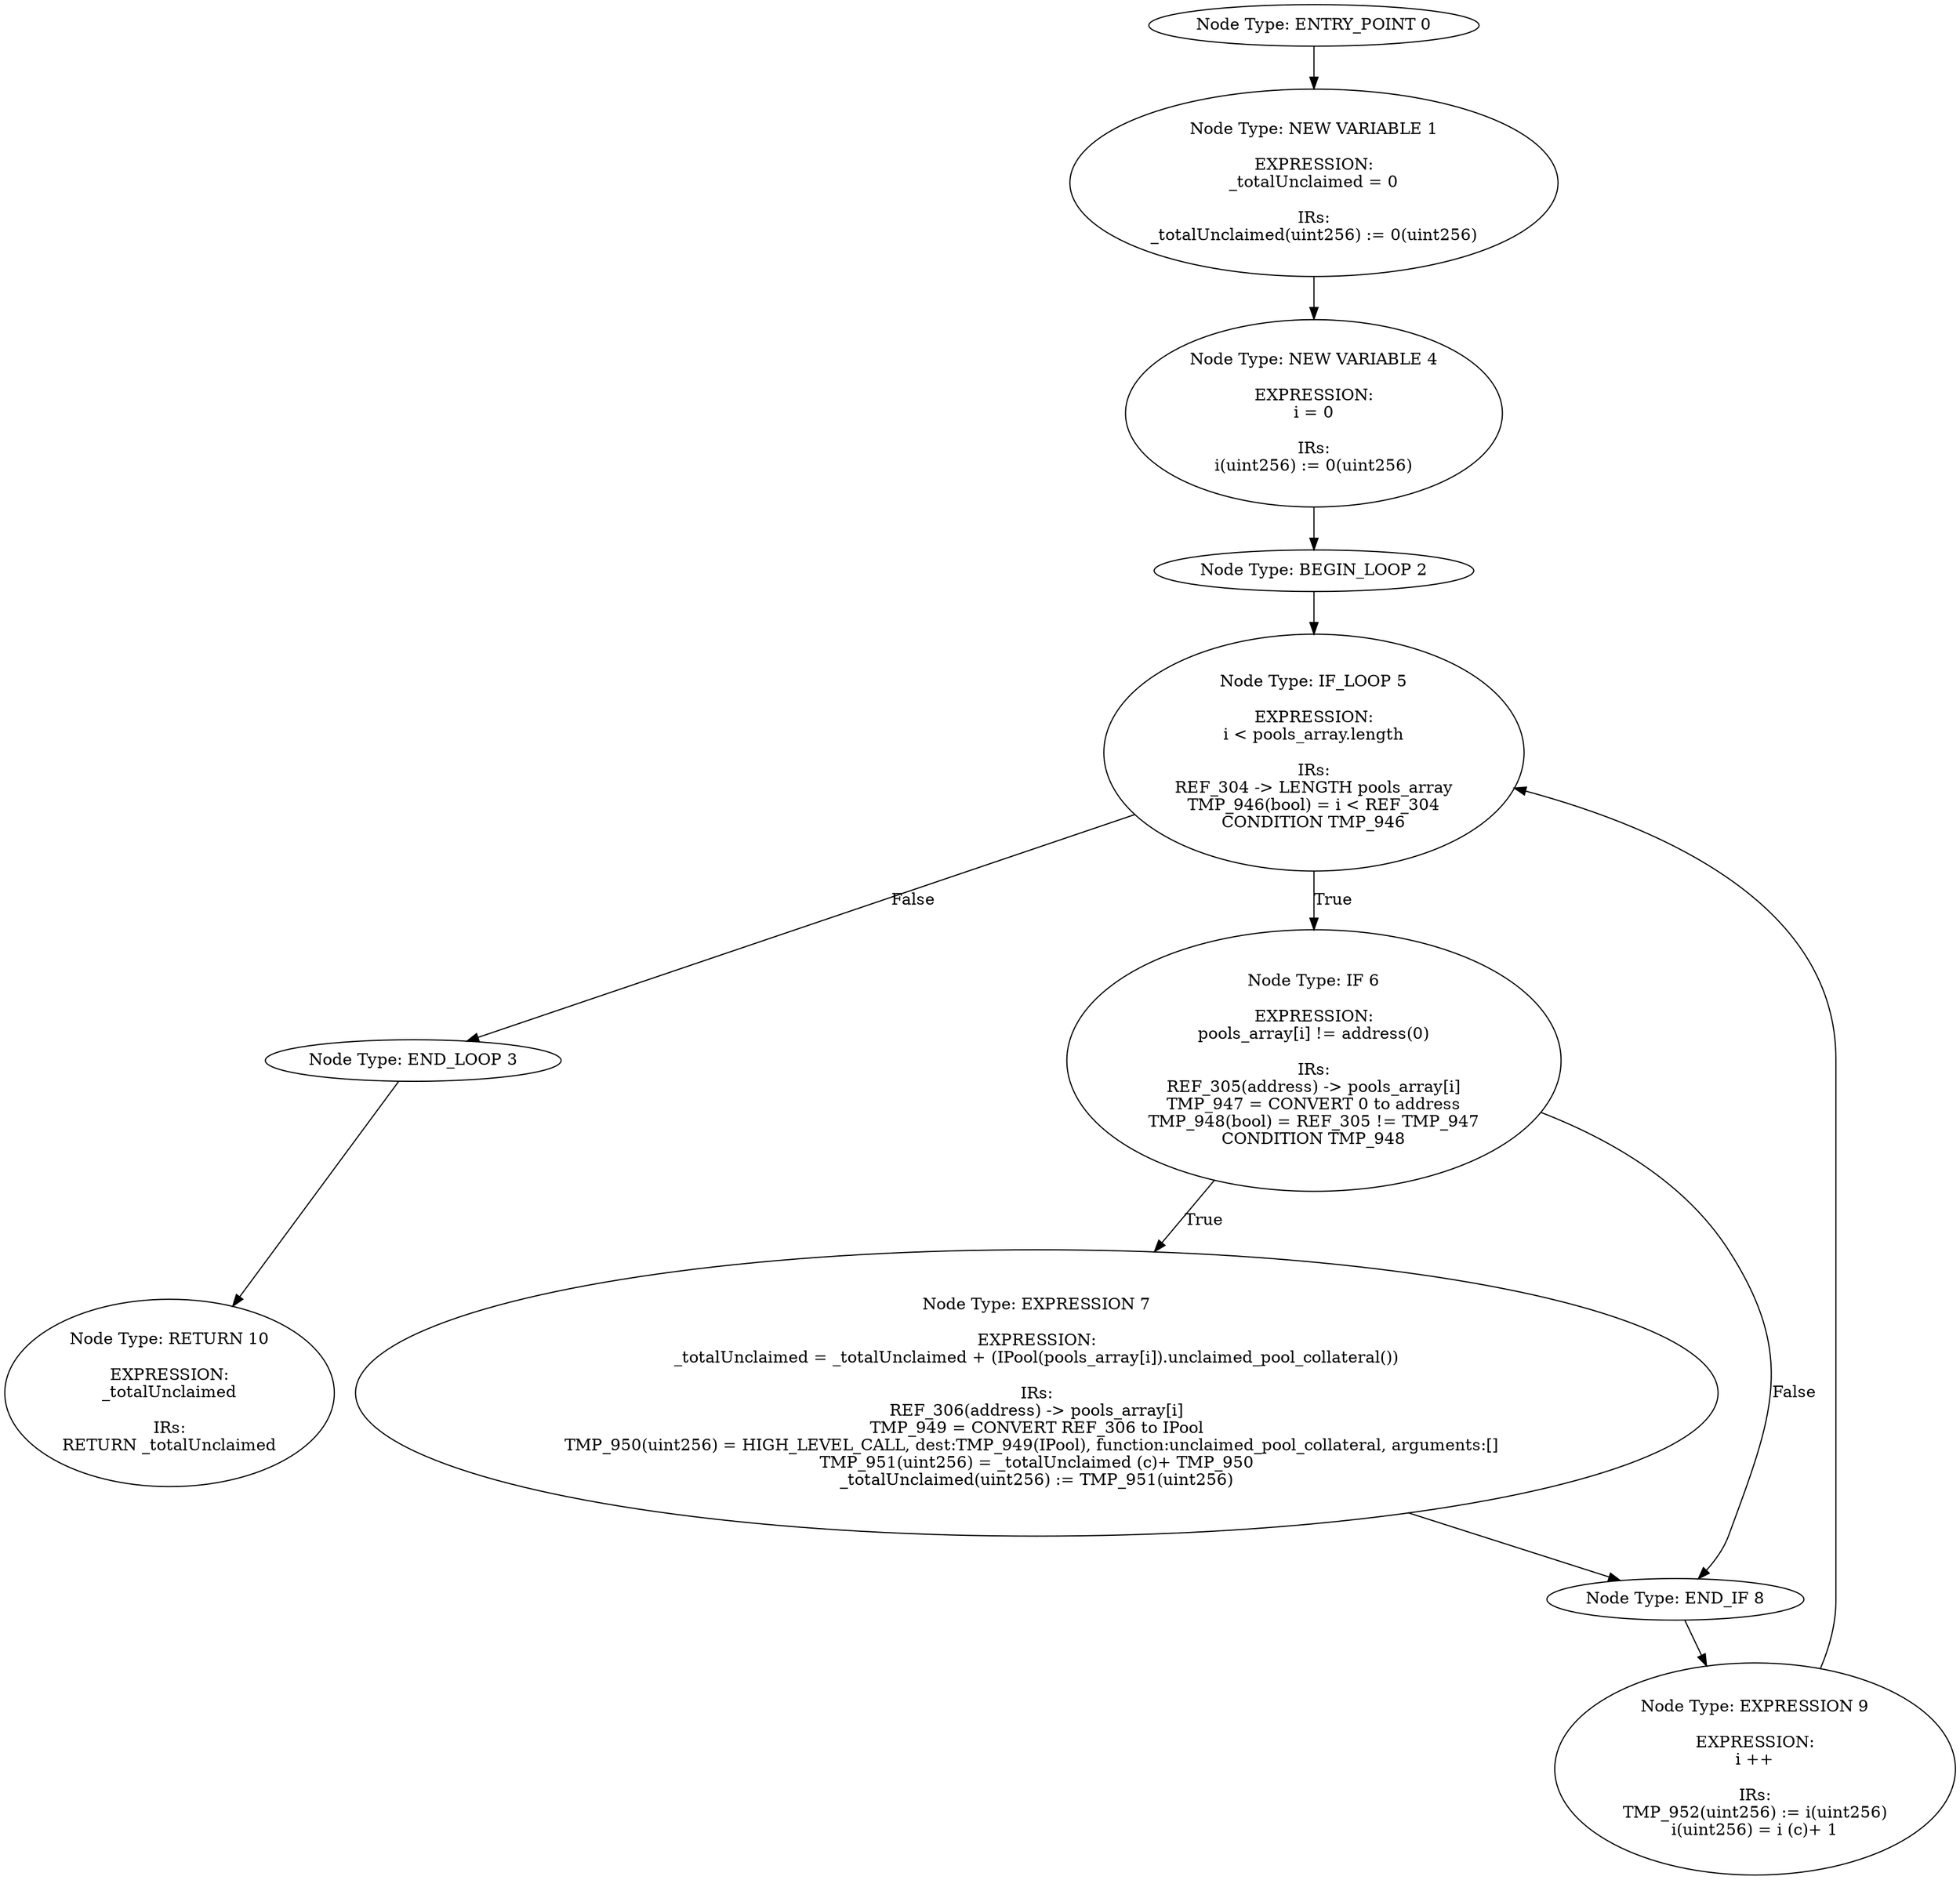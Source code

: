 digraph{
0[label="Node Type: ENTRY_POINT 0
"];
0->1;
1[label="Node Type: NEW VARIABLE 1

EXPRESSION:
_totalUnclaimed = 0

IRs:
_totalUnclaimed(uint256) := 0(uint256)"];
1->4;
2[label="Node Type: BEGIN_LOOP 2
"];
2->5;
3[label="Node Type: END_LOOP 3
"];
3->10;
4[label="Node Type: NEW VARIABLE 4

EXPRESSION:
i = 0

IRs:
i(uint256) := 0(uint256)"];
4->2;
5[label="Node Type: IF_LOOP 5

EXPRESSION:
i < pools_array.length

IRs:
REF_304 -> LENGTH pools_array
TMP_946(bool) = i < REF_304
CONDITION TMP_946"];
5->6[label="True"];
5->3[label="False"];
6[label="Node Type: IF 6

EXPRESSION:
pools_array[i] != address(0)

IRs:
REF_305(address) -> pools_array[i]
TMP_947 = CONVERT 0 to address
TMP_948(bool) = REF_305 != TMP_947
CONDITION TMP_948"];
6->7[label="True"];
6->8[label="False"];
7[label="Node Type: EXPRESSION 7

EXPRESSION:
_totalUnclaimed = _totalUnclaimed + (IPool(pools_array[i]).unclaimed_pool_collateral())

IRs:
REF_306(address) -> pools_array[i]
TMP_949 = CONVERT REF_306 to IPool
TMP_950(uint256) = HIGH_LEVEL_CALL, dest:TMP_949(IPool), function:unclaimed_pool_collateral, arguments:[]  
TMP_951(uint256) = _totalUnclaimed (c)+ TMP_950
_totalUnclaimed(uint256) := TMP_951(uint256)"];
7->8;
8[label="Node Type: END_IF 8
"];
8->9;
9[label="Node Type: EXPRESSION 9

EXPRESSION:
i ++

IRs:
TMP_952(uint256) := i(uint256)
i(uint256) = i (c)+ 1"];
9->5;
10[label="Node Type: RETURN 10

EXPRESSION:
_totalUnclaimed

IRs:
RETURN _totalUnclaimed"];
}
